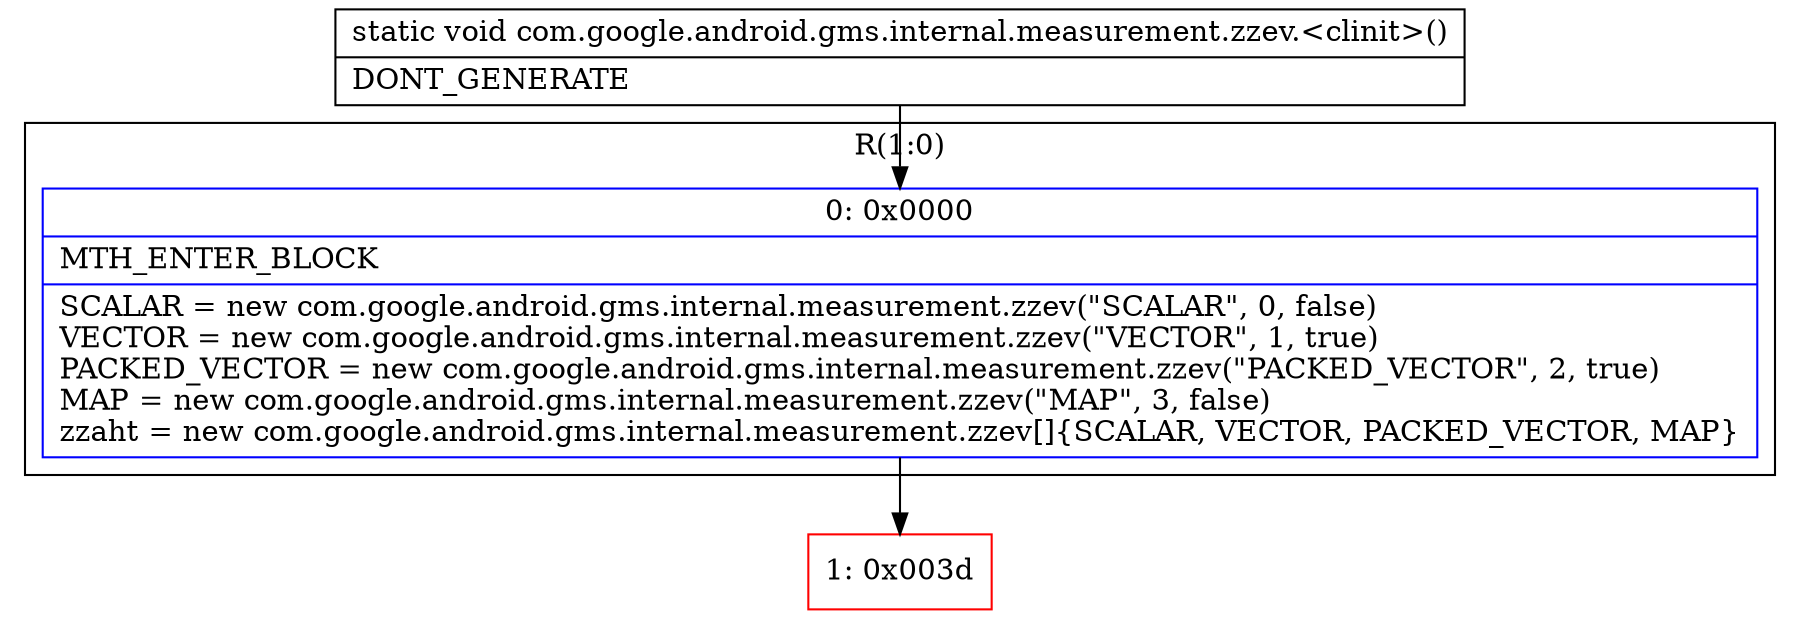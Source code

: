 digraph "CFG forcom.google.android.gms.internal.measurement.zzev.\<clinit\>()V" {
subgraph cluster_Region_1746413578 {
label = "R(1:0)";
node [shape=record,color=blue];
Node_0 [shape=record,label="{0\:\ 0x0000|MTH_ENTER_BLOCK\l|SCALAR = new com.google.android.gms.internal.measurement.zzev(\"SCALAR\", 0, false)\lVECTOR = new com.google.android.gms.internal.measurement.zzev(\"VECTOR\", 1, true)\lPACKED_VECTOR = new com.google.android.gms.internal.measurement.zzev(\"PACKED_VECTOR\", 2, true)\lMAP = new com.google.android.gms.internal.measurement.zzev(\"MAP\", 3, false)\lzzaht = new com.google.android.gms.internal.measurement.zzev[]\{SCALAR, VECTOR, PACKED_VECTOR, MAP\}\l}"];
}
Node_1 [shape=record,color=red,label="{1\:\ 0x003d}"];
MethodNode[shape=record,label="{static void com.google.android.gms.internal.measurement.zzev.\<clinit\>()  | DONT_GENERATE\l}"];
MethodNode -> Node_0;
Node_0 -> Node_1;
}


